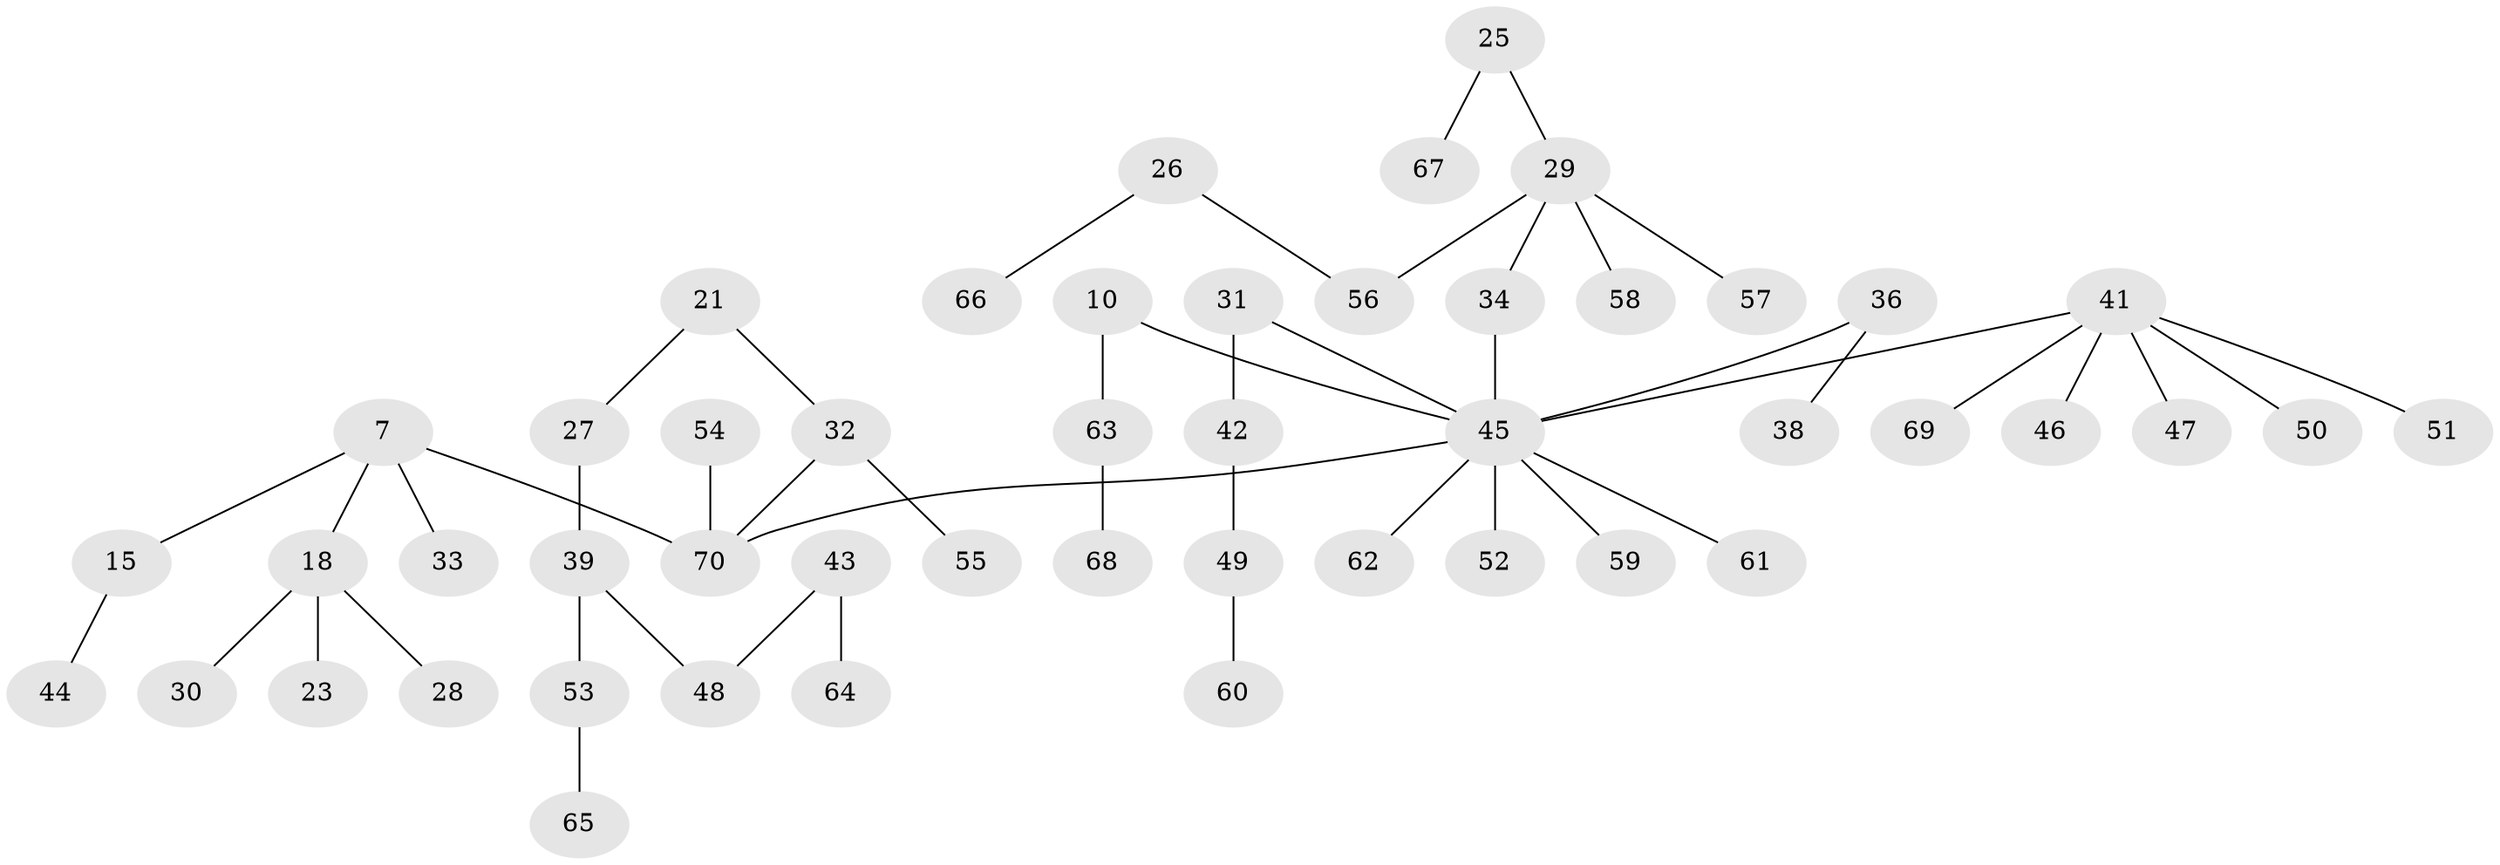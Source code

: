 // original degree distribution, {4: 0.07142857142857142, 3: 0.11428571428571428, 7: 0.014285714285714285, 1: 0.5142857142857142, 6: 0.02857142857142857, 2: 0.24285714285714285, 5: 0.014285714285714285}
// Generated by graph-tools (version 1.1) at 2025/56/03/04/25 21:56:14]
// undirected, 49 vertices, 48 edges
graph export_dot {
graph [start="1"]
  node [color=gray90,style=filled];
  7 [super="+3+6"];
  10;
  15;
  18;
  21;
  23;
  25;
  26;
  27;
  28;
  29 [super="+22"];
  30;
  31;
  32 [super="+5"];
  33;
  34 [super="+12"];
  36;
  38;
  39;
  41 [super="+37+19"];
  42;
  43;
  44;
  45 [super="+20"];
  46;
  47;
  48 [super="+40"];
  49;
  50;
  51;
  52;
  53;
  54;
  55;
  56 [super="+24"];
  57;
  58;
  59;
  60;
  61;
  62;
  63;
  64;
  65;
  66;
  67;
  68;
  69;
  70 [super="+2"];
  7 -- 15;
  7 -- 33;
  7 -- 70;
  7 -- 18;
  10 -- 63;
  10 -- 45;
  15 -- 44;
  18 -- 23;
  18 -- 28;
  18 -- 30;
  21 -- 27;
  21 -- 32;
  25 -- 67;
  25 -- 29;
  26 -- 66;
  26 -- 56;
  27 -- 39;
  29 -- 58;
  29 -- 34;
  29 -- 56;
  29 -- 57;
  31 -- 42;
  31 -- 45;
  32 -- 70;
  32 -- 55;
  34 -- 45;
  36 -- 38;
  36 -- 45;
  39 -- 53;
  39 -- 48;
  41 -- 46;
  41 -- 50;
  41 -- 51;
  41 -- 69;
  41 -- 45;
  41 -- 47;
  42 -- 49;
  43 -- 64;
  43 -- 48;
  45 -- 70;
  45 -- 52;
  45 -- 59;
  45 -- 61;
  45 -- 62;
  49 -- 60;
  53 -- 65;
  54 -- 70;
  63 -- 68;
}
